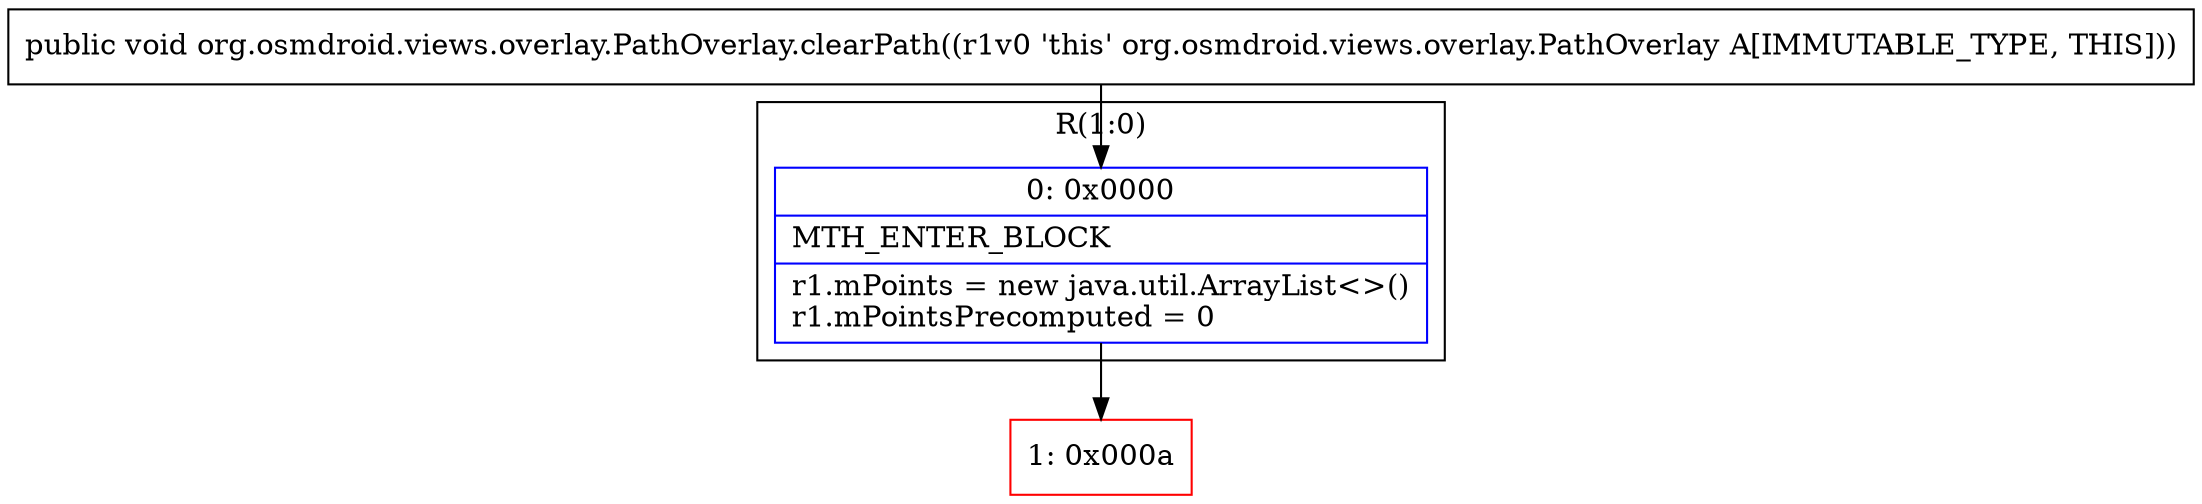 digraph "CFG fororg.osmdroid.views.overlay.PathOverlay.clearPath()V" {
subgraph cluster_Region_1830754679 {
label = "R(1:0)";
node [shape=record,color=blue];
Node_0 [shape=record,label="{0\:\ 0x0000|MTH_ENTER_BLOCK\l|r1.mPoints = new java.util.ArrayList\<\>()\lr1.mPointsPrecomputed = 0\l}"];
}
Node_1 [shape=record,color=red,label="{1\:\ 0x000a}"];
MethodNode[shape=record,label="{public void org.osmdroid.views.overlay.PathOverlay.clearPath((r1v0 'this' org.osmdroid.views.overlay.PathOverlay A[IMMUTABLE_TYPE, THIS])) }"];
MethodNode -> Node_0;
Node_0 -> Node_1;
}

